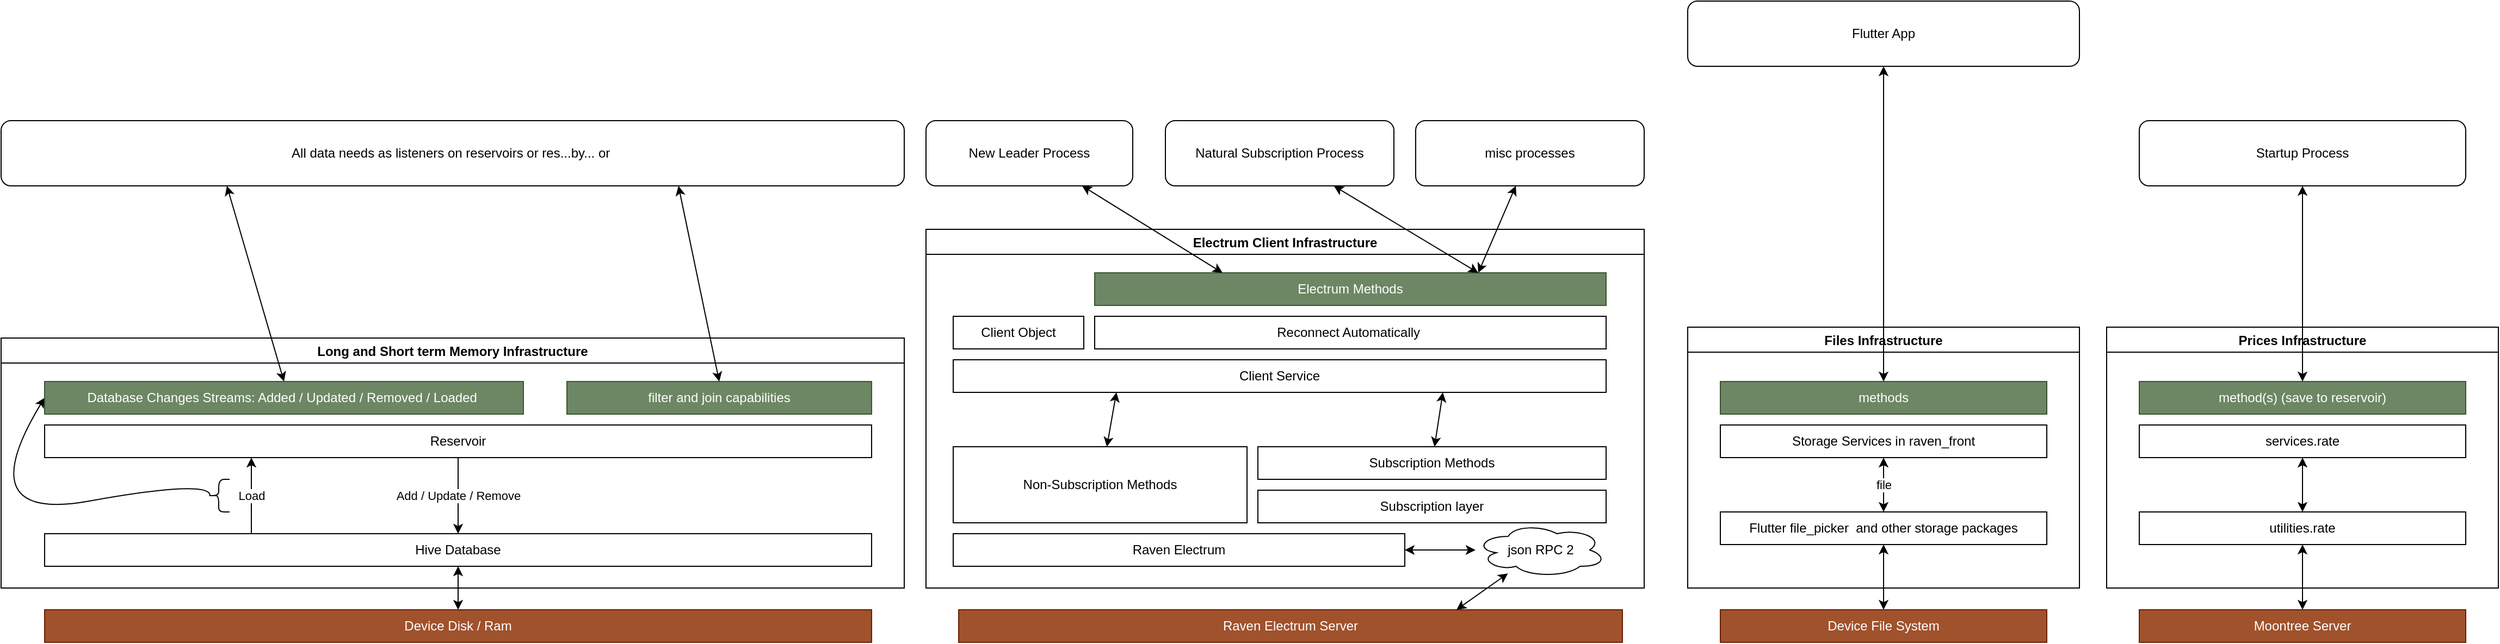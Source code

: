 <mxfile>
    <diagram id="gR0jCYZBGtHNL1Bc6hay" name="Page-1">
        <mxGraphModel dx="1315" dy="472" grid="1" gridSize="10" guides="1" tooltips="1" connect="1" arrows="1" fold="1" page="1" pageScale="1" pageWidth="850" pageHeight="1100" math="0" shadow="0">
            <root>
                <mxCell id="0"/>
                <mxCell id="1" parent="0"/>
                <mxCell id="28" style="edgeStyle=none;html=1;startArrow=classic;startFill=1;" parent="1" source="3" target="27" edge="1">
                    <mxGeometry relative="1" as="geometry"/>
                </mxCell>
                <mxCell id="23" value="Long and Short term Memory Infrastructure" style="swimlane;" parent="1" vertex="1">
                    <mxGeometry x="10" y="800" width="830" height="230" as="geometry"/>
                </mxCell>
                <mxCell id="3" value="Hive Database" style="rounded=0;whiteSpace=wrap;html=1;" parent="23" vertex="1">
                    <mxGeometry x="40" y="180" width="760" height="30" as="geometry"/>
                </mxCell>
                <mxCell id="5" value="Add / Update / Remove" style="edgeStyle=none;html=1;entryX=0.5;entryY=0;entryDx=0;entryDy=0;exitX=0.5;exitY=1;exitDx=0;exitDy=0;" parent="23" source="4" target="3" edge="1">
                    <mxGeometry relative="1" as="geometry"/>
                </mxCell>
                <mxCell id="4" value="Reservoir" style="rounded=0;whiteSpace=wrap;html=1;" parent="23" vertex="1">
                    <mxGeometry x="40" y="80" width="760" height="30" as="geometry"/>
                </mxCell>
                <mxCell id="17" value="Load" style="edgeStyle=none;html=1;exitX=0.25;exitY=0;exitDx=0;exitDy=0;entryX=0.25;entryY=1;entryDx=0;entryDy=0;" parent="23" source="3" target="4" edge="1">
                    <mxGeometry relative="1" as="geometry"/>
                </mxCell>
                <mxCell id="10" value="" style="curved=1;endArrow=classic;html=1;entryX=0;entryY=0.5;entryDx=0;entryDy=0;exitX=0.1;exitY=0.5;exitDx=0;exitDy=0;exitPerimeter=0;" parent="23" source="18" target="9" edge="1">
                    <mxGeometry width="50" height="50" relative="1" as="geometry">
                        <mxPoint x="190" y="140" as="sourcePoint"/>
                        <mxPoint x="810" y="50" as="targetPoint"/>
                        <Array as="points">
                            <mxPoint x="192" y="130"/>
                            <mxPoint x="-30" y="170"/>
                        </Array>
                    </mxGeometry>
                </mxCell>
                <mxCell id="18" value="" style="shape=curlyBracket;whiteSpace=wrap;html=1;rounded=1;" parent="23" vertex="1">
                    <mxGeometry x="190" y="130" width="20" height="30" as="geometry"/>
                </mxCell>
                <mxCell id="9" value="Database Changes Streams: Added / Updated / Removed / Loaded&amp;nbsp;" style="rounded=0;whiteSpace=wrap;html=1;fillColor=#6d8764;fontColor=#ffffff;strokeColor=#3A5431;" parent="23" vertex="1">
                    <mxGeometry x="40" y="40" width="440" height="30" as="geometry"/>
                </mxCell>
                <mxCell id="20" value="filter and join capabilities" style="rounded=0;whiteSpace=wrap;html=1;fillColor=#6d8764;fontColor=#ffffff;strokeColor=#3A5431;" parent="23" vertex="1">
                    <mxGeometry x="520" y="40" width="280" height="30" as="geometry"/>
                </mxCell>
                <mxCell id="25" value="Electrum Client Infrastructure" style="swimlane;" parent="1" vertex="1">
                    <mxGeometry x="860" y="700" width="660" height="330" as="geometry"/>
                </mxCell>
                <mxCell id="33" style="edgeStyle=none;html=1;startArrow=classic;startFill=1;" parent="25" source="31" target="32" edge="1">
                    <mxGeometry relative="1" as="geometry"/>
                </mxCell>
                <mxCell id="31" value="Raven Electrum" style="rounded=0;whiteSpace=wrap;html=1;" parent="25" vertex="1">
                    <mxGeometry x="25" y="280" width="415" height="30" as="geometry"/>
                </mxCell>
                <mxCell id="32" value="json RPC 2" style="ellipse;shape=cloud;whiteSpace=wrap;html=1;" parent="25" vertex="1">
                    <mxGeometry x="505" y="270" width="120" height="50" as="geometry"/>
                </mxCell>
                <mxCell id="35" value="Subscription layer" style="rounded=0;whiteSpace=wrap;html=1;" parent="25" vertex="1">
                    <mxGeometry x="305" y="240" width="320" height="30" as="geometry"/>
                </mxCell>
                <mxCell id="36" value="Non-Subscription Methods" style="rounded=0;whiteSpace=wrap;html=1;" parent="25" vertex="1">
                    <mxGeometry x="25" y="200" width="270" height="70" as="geometry"/>
                </mxCell>
                <mxCell id="37" value="Subscription Methods" style="rounded=0;whiteSpace=wrap;html=1;" parent="25" vertex="1">
                    <mxGeometry x="305" y="200" width="320" height="30" as="geometry"/>
                </mxCell>
                <mxCell id="39" style="edgeStyle=none;html=1;exitX=0.25;exitY=1;exitDx=0;exitDy=0;startArrow=classic;startFill=1;" parent="25" source="38" target="36" edge="1">
                    <mxGeometry relative="1" as="geometry"/>
                </mxCell>
                <mxCell id="40" style="edgeStyle=none;html=1;exitX=0.75;exitY=1;exitDx=0;exitDy=0;startArrow=classic;startFill=1;" parent="25" source="38" target="37" edge="1">
                    <mxGeometry relative="1" as="geometry"/>
                </mxCell>
                <mxCell id="38" value="Client Service" style="rounded=0;whiteSpace=wrap;html=1;" parent="25" vertex="1">
                    <mxGeometry x="25" y="120" width="600" height="30" as="geometry"/>
                </mxCell>
                <mxCell id="41" value="Client Object" style="rounded=0;whiteSpace=wrap;html=1;" parent="25" vertex="1">
                    <mxGeometry x="25" y="80" width="120" height="30" as="geometry"/>
                </mxCell>
                <mxCell id="42" value="Reconnect Automatically&amp;nbsp;" style="rounded=0;whiteSpace=wrap;html=1;" parent="25" vertex="1">
                    <mxGeometry x="155" y="80" width="470" height="30" as="geometry"/>
                </mxCell>
                <mxCell id="43" value="Electrum Methods" style="rounded=0;whiteSpace=wrap;html=1;fillColor=#6d8764;fontColor=#ffffff;strokeColor=#3A5431;" parent="25" vertex="1">
                    <mxGeometry x="155" y="40" width="470" height="30" as="geometry"/>
                </mxCell>
                <mxCell id="26" value="Raven Electrum Server" style="rounded=0;whiteSpace=wrap;html=1;fillColor=#a0522d;fontColor=#ffffff;strokeColor=#6D1F00;" parent="1" vertex="1">
                    <mxGeometry x="890" y="1050" width="610" height="30" as="geometry"/>
                </mxCell>
                <mxCell id="27" value="Device Disk / Ram" style="rounded=0;whiteSpace=wrap;html=1;fillColor=#a0522d;fontColor=#ffffff;strokeColor=#6D1F00;" parent="1" vertex="1">
                    <mxGeometry x="50" y="1050" width="760" height="30" as="geometry"/>
                </mxCell>
                <mxCell id="29" value="" style="endArrow=classic;startArrow=classic;html=1;exitX=0.5;exitY=0;exitDx=0;exitDy=0;entryX=0.25;entryY=1;entryDx=0;entryDy=0;" parent="1" source="9" target="57" edge="1">
                    <mxGeometry width="50" height="50" relative="1" as="geometry">
                        <mxPoint x="490" y="770" as="sourcePoint"/>
                        <mxPoint x="270" y="670" as="targetPoint"/>
                    </mxGeometry>
                </mxCell>
                <mxCell id="30" value="" style="endArrow=classic;startArrow=classic;html=1;exitX=0.5;exitY=0;exitDx=0;exitDy=0;entryX=0.75;entryY=1;entryDx=0;entryDy=0;" parent="1" source="20" target="57" edge="1">
                    <mxGeometry width="50" height="50" relative="1" as="geometry">
                        <mxPoint x="490" y="770" as="sourcePoint"/>
                        <mxPoint x="670" y="670" as="targetPoint"/>
                    </mxGeometry>
                </mxCell>
                <mxCell id="34" style="edgeStyle=none;html=1;startArrow=classic;startFill=1;entryX=0.75;entryY=0;entryDx=0;entryDy=0;" parent="1" source="32" target="26" edge="1">
                    <mxGeometry relative="1" as="geometry">
                        <mxPoint x="1326" y="980" as="targetPoint"/>
                    </mxGeometry>
                </mxCell>
                <mxCell id="44" style="edgeStyle=none;html=1;startArrow=classic;startFill=1;exitX=0.75;exitY=0;exitDx=0;exitDy=0;" parent="1" source="43" target="49" edge="1">
                    <mxGeometry relative="1" as="geometry">
                        <mxPoint x="1375.526" y="630" as="targetPoint"/>
                    </mxGeometry>
                </mxCell>
                <mxCell id="47" style="edgeStyle=none;html=1;startArrow=classic;startFill=1;exitX=0.25;exitY=0;exitDx=0;exitDy=0;" parent="1" source="43" target="52" edge="1">
                    <mxGeometry relative="1" as="geometry">
                        <mxPoint x="1093.158" y="630" as="targetPoint"/>
                    </mxGeometry>
                </mxCell>
                <mxCell id="49" value="Natural Subscription Process" style="rounded=1;whiteSpace=wrap;html=1;" parent="1" vertex="1">
                    <mxGeometry x="1080" y="600" width="210" height="60" as="geometry"/>
                </mxCell>
                <mxCell id="52" value="New Leader Process" style="rounded=1;whiteSpace=wrap;html=1;" parent="1" vertex="1">
                    <mxGeometry x="860" y="600" width="190" height="60" as="geometry"/>
                </mxCell>
                <mxCell id="53" value="misc processes" style="rounded=1;whiteSpace=wrap;html=1;" parent="1" vertex="1">
                    <mxGeometry x="1310" y="600" width="210" height="60" as="geometry"/>
                </mxCell>
                <mxCell id="54" style="edgeStyle=none;html=1;startArrow=classic;startFill=1;exitX=0.75;exitY=0;exitDx=0;exitDy=0;" parent="1" source="43" target="53" edge="1">
                    <mxGeometry relative="1" as="geometry"/>
                </mxCell>
                <mxCell id="57" value="All data needs as listeners on reservoirs or res...by... or&amp;nbsp;" style="rounded=1;whiteSpace=wrap;html=1;" parent="1" vertex="1">
                    <mxGeometry x="10" y="600" width="830" height="60" as="geometry"/>
                </mxCell>
                <mxCell id="59" style="edgeStyle=none;html=1;startArrow=classic;startFill=1;" edge="1" parent="1" source="60" target="67">
                    <mxGeometry relative="1" as="geometry"/>
                </mxCell>
                <mxCell id="66" value="Files Infrastructure" style="swimlane;" vertex="1" parent="1">
                    <mxGeometry x="1560" y="790" width="360" height="240" as="geometry"/>
                </mxCell>
                <mxCell id="63" value="methods" style="rounded=0;whiteSpace=wrap;html=1;fillColor=#6d8764;fontColor=#ffffff;strokeColor=#3A5431;" vertex="1" parent="66">
                    <mxGeometry x="30" y="50" width="300" height="30" as="geometry"/>
                </mxCell>
                <mxCell id="62" value="Storage Services in raven_front" style="rounded=0;whiteSpace=wrap;html=1;" vertex="1" parent="66">
                    <mxGeometry x="30" y="90" width="300" height="30" as="geometry"/>
                </mxCell>
                <mxCell id="60" value="Flutter file_picker&amp;nbsp; and other storage packages" style="rounded=0;whiteSpace=wrap;html=1;" vertex="1" parent="66">
                    <mxGeometry x="30" y="170" width="300" height="30" as="geometry"/>
                </mxCell>
                <mxCell id="61" value="file" style="edgeStyle=none;html=1;entryX=0.5;entryY=0;entryDx=0;entryDy=0;exitX=0.5;exitY=1;exitDx=0;exitDy=0;startArrow=classic;startFill=1;" edge="1" parent="66" source="62" target="60">
                    <mxGeometry relative="1" as="geometry"/>
                </mxCell>
                <mxCell id="67" value="Device File System" style="rounded=0;whiteSpace=wrap;html=1;fillColor=#a0522d;fontColor=#ffffff;strokeColor=#6D1F00;" vertex="1" parent="1">
                    <mxGeometry x="1590" y="1050" width="300" height="30" as="geometry"/>
                </mxCell>
                <mxCell id="68" value="" style="endArrow=classic;startArrow=classic;html=1;exitX=0.5;exitY=0;exitDx=0;exitDy=0;" edge="1" parent="1" source="63" target="70">
                    <mxGeometry width="50" height="50" relative="1" as="geometry">
                        <mxPoint x="2020" y="770" as="sourcePoint"/>
                        <mxPoint x="1800" y="670" as="targetPoint"/>
                    </mxGeometry>
                </mxCell>
                <mxCell id="70" value="Flutter App" style="rounded=1;whiteSpace=wrap;html=1;" vertex="1" parent="1">
                    <mxGeometry x="1560" y="490" width="360" height="60" as="geometry"/>
                </mxCell>
                <mxCell id="74" value="Prices Infrastructure" style="swimlane;" vertex="1" parent="1">
                    <mxGeometry x="1945" y="790" width="360" height="240" as="geometry"/>
                </mxCell>
                <mxCell id="75" value="method(s) (save to reservoir)" style="rounded=0;whiteSpace=wrap;html=1;fillColor=#6d8764;fontColor=#ffffff;strokeColor=#3A5431;" vertex="1" parent="74">
                    <mxGeometry x="30" y="50" width="300" height="30" as="geometry"/>
                </mxCell>
                <mxCell id="76" value="services.rate" style="rounded=0;whiteSpace=wrap;html=1;" vertex="1" parent="74">
                    <mxGeometry x="30" y="90" width="300" height="30" as="geometry"/>
                </mxCell>
                <mxCell id="78" style="edgeStyle=none;html=1;entryX=0.5;entryY=1;entryDx=0;entryDy=0;startArrow=classic;startFill=1;" edge="1" parent="74" source="72" target="76">
                    <mxGeometry relative="1" as="geometry"/>
                </mxCell>
                <mxCell id="72" value="utilities.rate" style="rounded=0;whiteSpace=wrap;html=1;" vertex="1" parent="74">
                    <mxGeometry x="30" y="170" width="300" height="30" as="geometry"/>
                </mxCell>
                <mxCell id="77" value="Moontree Server" style="rounded=0;whiteSpace=wrap;html=1;fillColor=#a0522d;fontColor=#ffffff;strokeColor=#6D1F00;" vertex="1" parent="1">
                    <mxGeometry x="1975" y="1050" width="300" height="30" as="geometry"/>
                </mxCell>
                <mxCell id="71" style="edgeStyle=none;html=1;startArrow=classic;startFill=1;" edge="1" parent="1" source="72" target="77">
                    <mxGeometry relative="1" as="geometry"/>
                </mxCell>
                <mxCell id="79" value="Startup Process" style="rounded=1;whiteSpace=wrap;html=1;" vertex="1" parent="1">
                    <mxGeometry x="1975" y="600" width="300" height="60" as="geometry"/>
                </mxCell>
                <mxCell id="80" style="edgeStyle=none;html=1;entryX=0.5;entryY=1;entryDx=0;entryDy=0;startArrow=classic;startFill=1;" edge="1" parent="1" source="75" target="79">
                    <mxGeometry relative="1" as="geometry"/>
                </mxCell>
            </root>
        </mxGraphModel>
    </diagram>
</mxfile>
